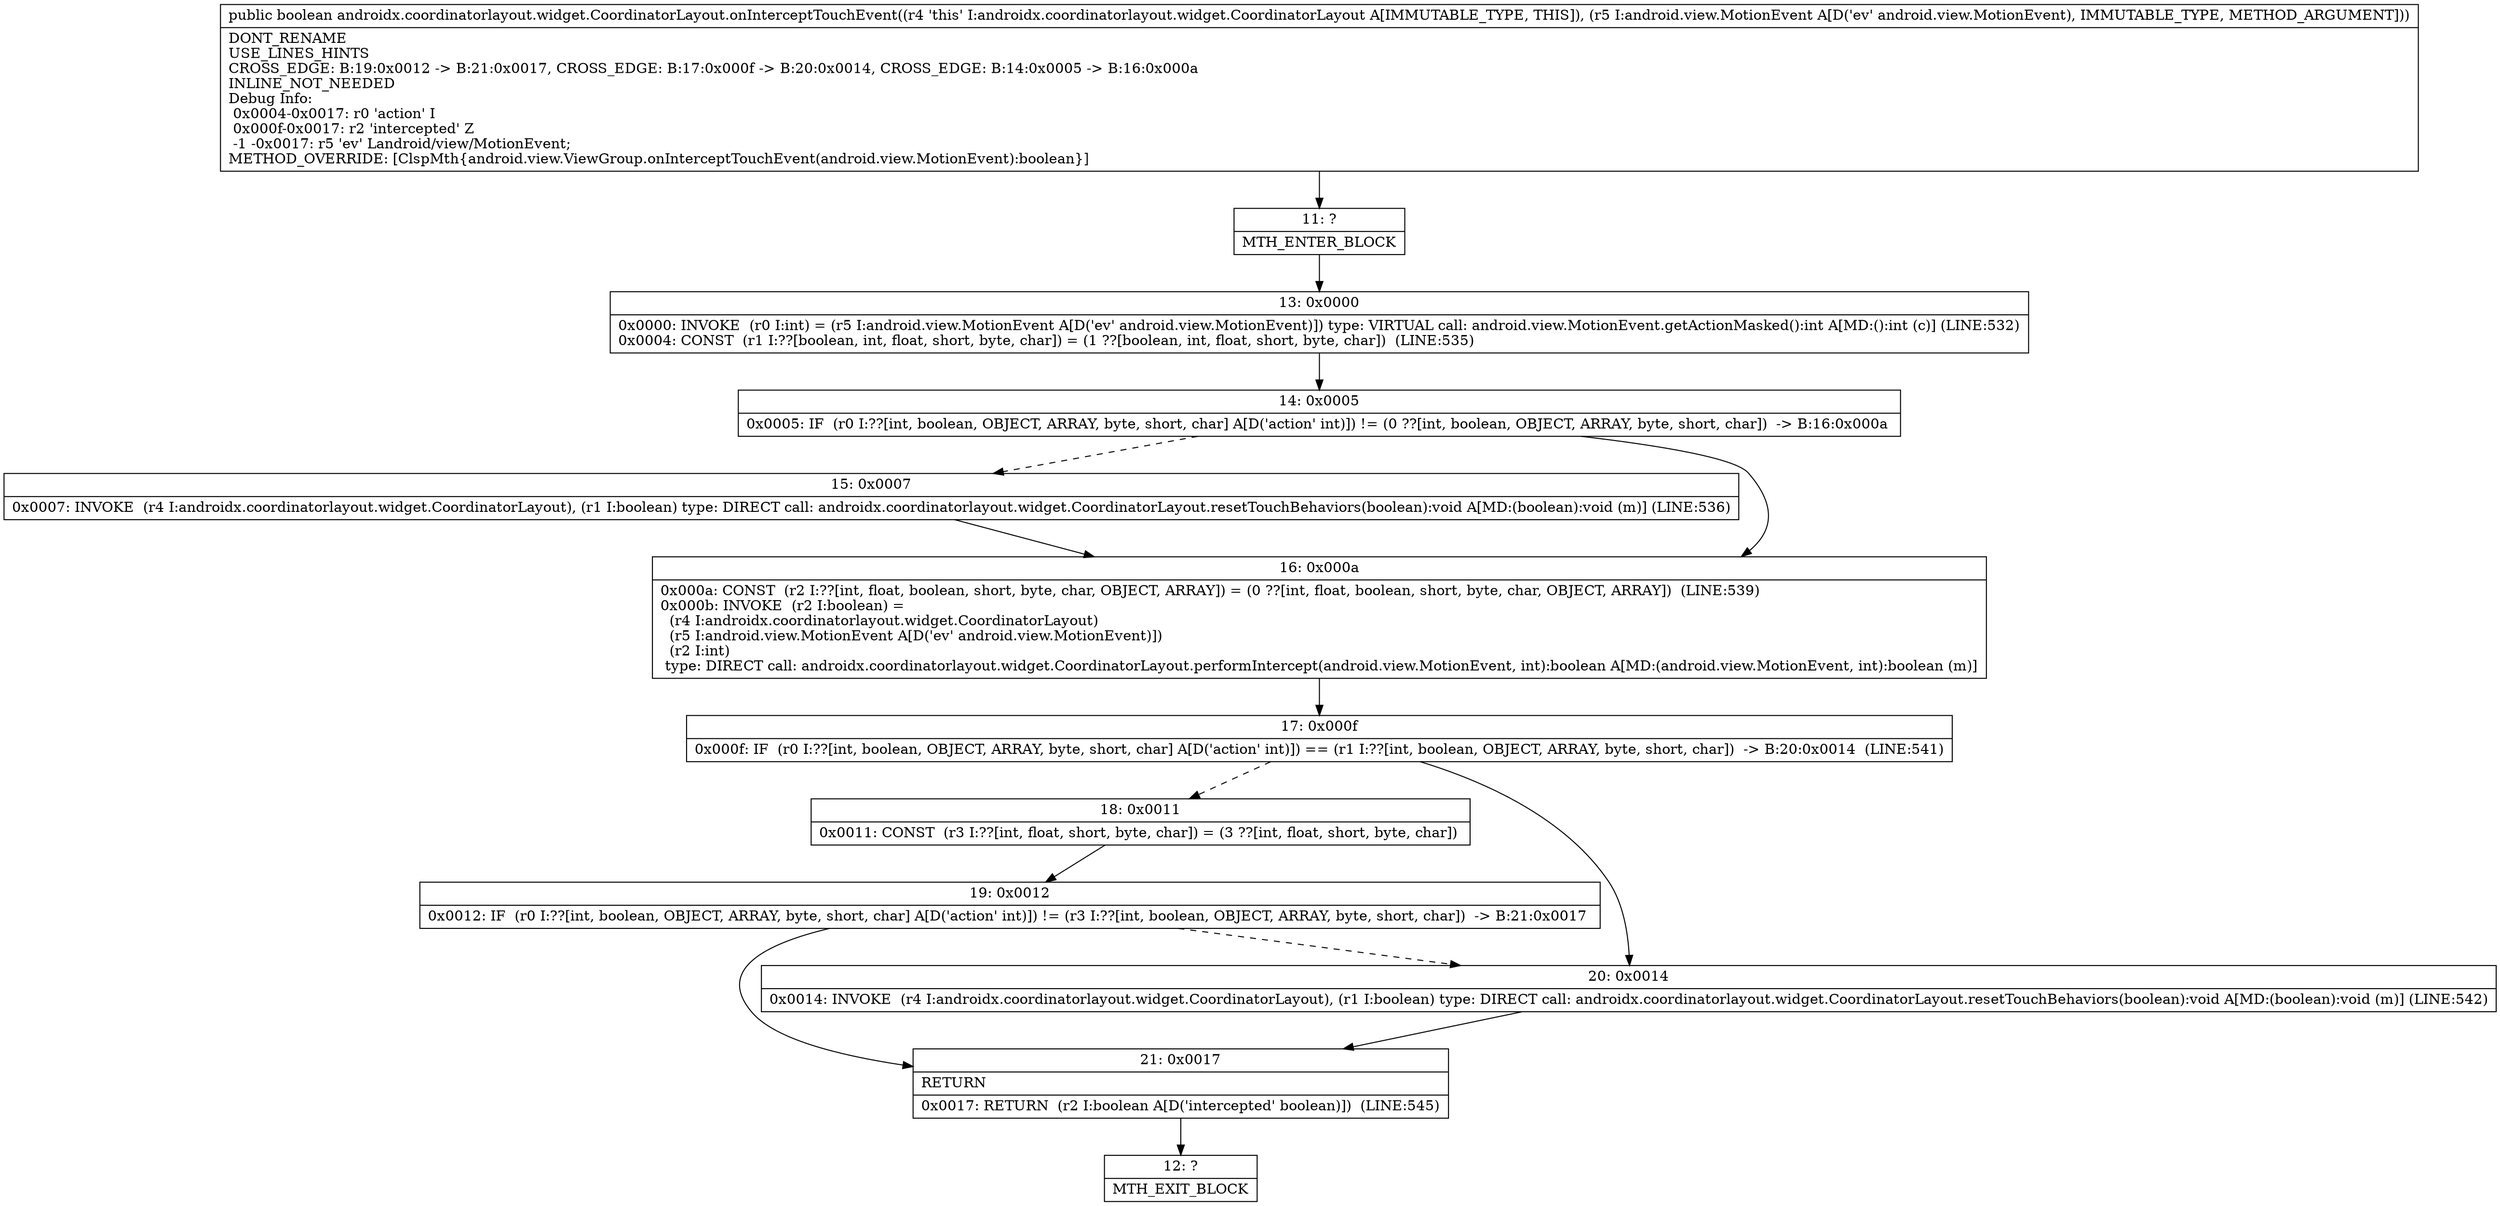 digraph "CFG forandroidx.coordinatorlayout.widget.CoordinatorLayout.onInterceptTouchEvent(Landroid\/view\/MotionEvent;)Z" {
Node_11 [shape=record,label="{11\:\ ?|MTH_ENTER_BLOCK\l}"];
Node_13 [shape=record,label="{13\:\ 0x0000|0x0000: INVOKE  (r0 I:int) = (r5 I:android.view.MotionEvent A[D('ev' android.view.MotionEvent)]) type: VIRTUAL call: android.view.MotionEvent.getActionMasked():int A[MD:():int (c)] (LINE:532)\l0x0004: CONST  (r1 I:??[boolean, int, float, short, byte, char]) = (1 ??[boolean, int, float, short, byte, char])  (LINE:535)\l}"];
Node_14 [shape=record,label="{14\:\ 0x0005|0x0005: IF  (r0 I:??[int, boolean, OBJECT, ARRAY, byte, short, char] A[D('action' int)]) != (0 ??[int, boolean, OBJECT, ARRAY, byte, short, char])  \-\> B:16:0x000a \l}"];
Node_15 [shape=record,label="{15\:\ 0x0007|0x0007: INVOKE  (r4 I:androidx.coordinatorlayout.widget.CoordinatorLayout), (r1 I:boolean) type: DIRECT call: androidx.coordinatorlayout.widget.CoordinatorLayout.resetTouchBehaviors(boolean):void A[MD:(boolean):void (m)] (LINE:536)\l}"];
Node_16 [shape=record,label="{16\:\ 0x000a|0x000a: CONST  (r2 I:??[int, float, boolean, short, byte, char, OBJECT, ARRAY]) = (0 ??[int, float, boolean, short, byte, char, OBJECT, ARRAY])  (LINE:539)\l0x000b: INVOKE  (r2 I:boolean) = \l  (r4 I:androidx.coordinatorlayout.widget.CoordinatorLayout)\l  (r5 I:android.view.MotionEvent A[D('ev' android.view.MotionEvent)])\l  (r2 I:int)\l type: DIRECT call: androidx.coordinatorlayout.widget.CoordinatorLayout.performIntercept(android.view.MotionEvent, int):boolean A[MD:(android.view.MotionEvent, int):boolean (m)]\l}"];
Node_17 [shape=record,label="{17\:\ 0x000f|0x000f: IF  (r0 I:??[int, boolean, OBJECT, ARRAY, byte, short, char] A[D('action' int)]) == (r1 I:??[int, boolean, OBJECT, ARRAY, byte, short, char])  \-\> B:20:0x0014  (LINE:541)\l}"];
Node_18 [shape=record,label="{18\:\ 0x0011|0x0011: CONST  (r3 I:??[int, float, short, byte, char]) = (3 ??[int, float, short, byte, char]) \l}"];
Node_19 [shape=record,label="{19\:\ 0x0012|0x0012: IF  (r0 I:??[int, boolean, OBJECT, ARRAY, byte, short, char] A[D('action' int)]) != (r3 I:??[int, boolean, OBJECT, ARRAY, byte, short, char])  \-\> B:21:0x0017 \l}"];
Node_21 [shape=record,label="{21\:\ 0x0017|RETURN\l|0x0017: RETURN  (r2 I:boolean A[D('intercepted' boolean)])  (LINE:545)\l}"];
Node_12 [shape=record,label="{12\:\ ?|MTH_EXIT_BLOCK\l}"];
Node_20 [shape=record,label="{20\:\ 0x0014|0x0014: INVOKE  (r4 I:androidx.coordinatorlayout.widget.CoordinatorLayout), (r1 I:boolean) type: DIRECT call: androidx.coordinatorlayout.widget.CoordinatorLayout.resetTouchBehaviors(boolean):void A[MD:(boolean):void (m)] (LINE:542)\l}"];
MethodNode[shape=record,label="{public boolean androidx.coordinatorlayout.widget.CoordinatorLayout.onInterceptTouchEvent((r4 'this' I:androidx.coordinatorlayout.widget.CoordinatorLayout A[IMMUTABLE_TYPE, THIS]), (r5 I:android.view.MotionEvent A[D('ev' android.view.MotionEvent), IMMUTABLE_TYPE, METHOD_ARGUMENT]))  | DONT_RENAME\lUSE_LINES_HINTS\lCROSS_EDGE: B:19:0x0012 \-\> B:21:0x0017, CROSS_EDGE: B:17:0x000f \-\> B:20:0x0014, CROSS_EDGE: B:14:0x0005 \-\> B:16:0x000a\lINLINE_NOT_NEEDED\lDebug Info:\l  0x0004\-0x0017: r0 'action' I\l  0x000f\-0x0017: r2 'intercepted' Z\l  \-1 \-0x0017: r5 'ev' Landroid\/view\/MotionEvent;\lMETHOD_OVERRIDE: [ClspMth\{android.view.ViewGroup.onInterceptTouchEvent(android.view.MotionEvent):boolean\}]\l}"];
MethodNode -> Node_11;Node_11 -> Node_13;
Node_13 -> Node_14;
Node_14 -> Node_15[style=dashed];
Node_14 -> Node_16;
Node_15 -> Node_16;
Node_16 -> Node_17;
Node_17 -> Node_18[style=dashed];
Node_17 -> Node_20;
Node_18 -> Node_19;
Node_19 -> Node_20[style=dashed];
Node_19 -> Node_21;
Node_21 -> Node_12;
Node_20 -> Node_21;
}

